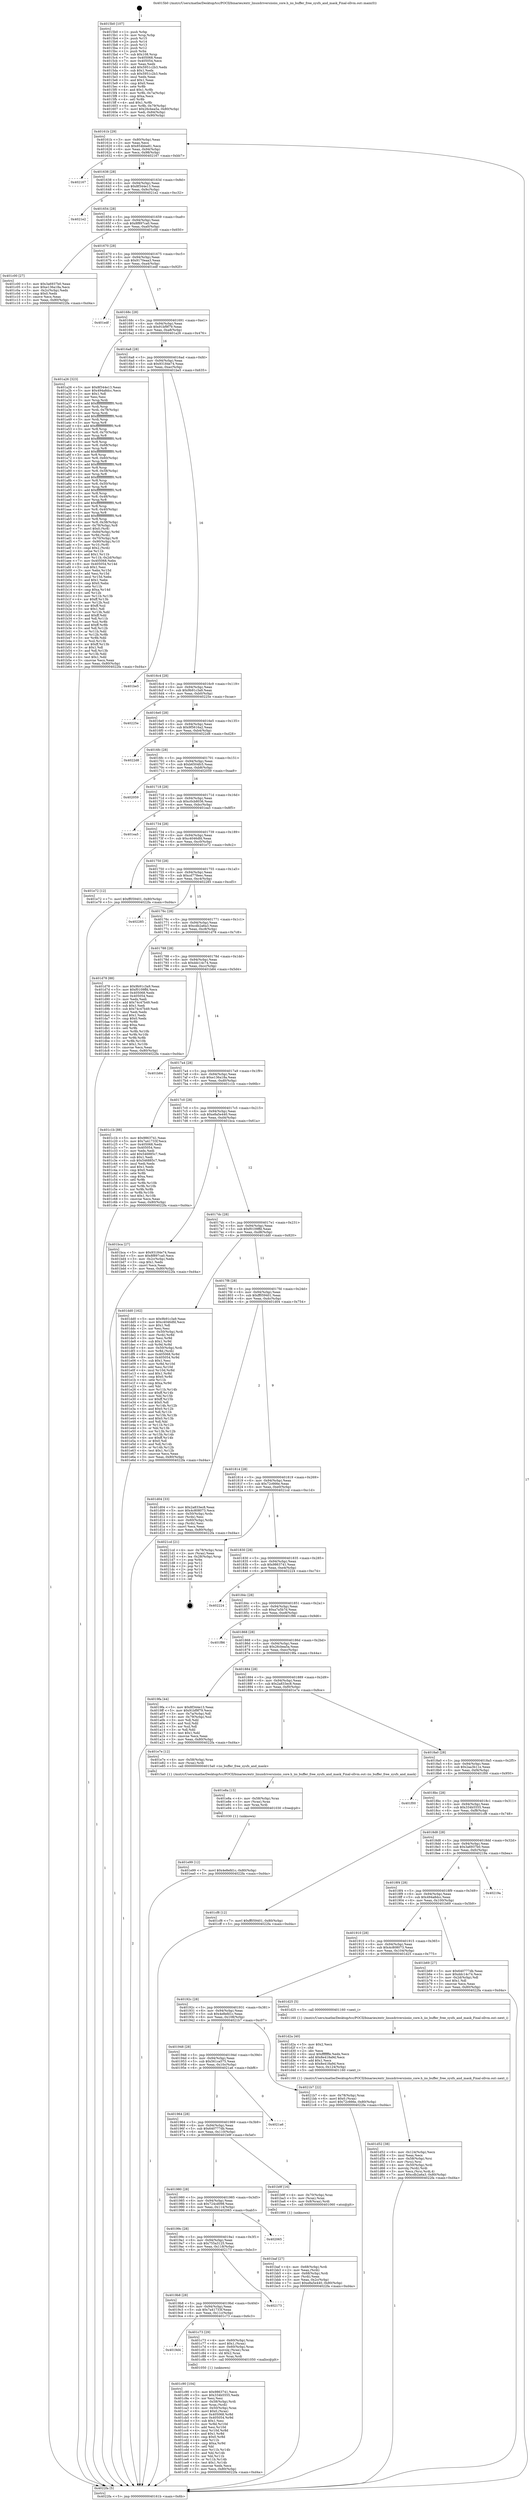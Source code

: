 digraph "0x4015b0" {
  label = "0x4015b0 (/mnt/c/Users/mathe/Desktop/tcc/POCII/binaries/extr_linuxdriversiioiio_core.h_iio_buffer_free_sysfs_and_mask_Final-ollvm.out::main(0))"
  labelloc = "t"
  node[shape=record]

  Entry [label="",width=0.3,height=0.3,shape=circle,fillcolor=black,style=filled]
  "0x40161b" [label="{
     0x40161b [29]\l
     | [instrs]\l
     &nbsp;&nbsp;0x40161b \<+3\>: mov -0x80(%rbp),%eax\l
     &nbsp;&nbsp;0x40161e \<+2\>: mov %eax,%ecx\l
     &nbsp;&nbsp;0x401620 \<+6\>: sub $0x854bbe81,%ecx\l
     &nbsp;&nbsp;0x401626 \<+6\>: mov %eax,-0x94(%rbp)\l
     &nbsp;&nbsp;0x40162c \<+6\>: mov %ecx,-0x98(%rbp)\l
     &nbsp;&nbsp;0x401632 \<+6\>: je 0000000000402167 \<main+0xbb7\>\l
  }"]
  "0x402167" [label="{
     0x402167\l
  }", style=dashed]
  "0x401638" [label="{
     0x401638 [28]\l
     | [instrs]\l
     &nbsp;&nbsp;0x401638 \<+5\>: jmp 000000000040163d \<main+0x8d\>\l
     &nbsp;&nbsp;0x40163d \<+6\>: mov -0x94(%rbp),%eax\l
     &nbsp;&nbsp;0x401643 \<+5\>: sub $0x8f344e13,%eax\l
     &nbsp;&nbsp;0x401648 \<+6\>: mov %eax,-0x9c(%rbp)\l
     &nbsp;&nbsp;0x40164e \<+6\>: je 00000000004021e2 \<main+0xc32\>\l
  }"]
  Exit [label="",width=0.3,height=0.3,shape=circle,fillcolor=black,style=filled,peripheries=2]
  "0x4021e2" [label="{
     0x4021e2\l
  }", style=dashed]
  "0x401654" [label="{
     0x401654 [28]\l
     | [instrs]\l
     &nbsp;&nbsp;0x401654 \<+5\>: jmp 0000000000401659 \<main+0xa9\>\l
     &nbsp;&nbsp;0x401659 \<+6\>: mov -0x94(%rbp),%eax\l
     &nbsp;&nbsp;0x40165f \<+5\>: sub $0x8f897ca0,%eax\l
     &nbsp;&nbsp;0x401664 \<+6\>: mov %eax,-0xa0(%rbp)\l
     &nbsp;&nbsp;0x40166a \<+6\>: je 0000000000401c00 \<main+0x650\>\l
  }"]
  "0x401e99" [label="{
     0x401e99 [12]\l
     | [instrs]\l
     &nbsp;&nbsp;0x401e99 \<+7\>: movl $0x4e8efd1c,-0x80(%rbp)\l
     &nbsp;&nbsp;0x401ea0 \<+5\>: jmp 00000000004022fa \<main+0xd4a\>\l
  }"]
  "0x401c00" [label="{
     0x401c00 [27]\l
     | [instrs]\l
     &nbsp;&nbsp;0x401c00 \<+5\>: mov $0x3a6937b0,%eax\l
     &nbsp;&nbsp;0x401c05 \<+5\>: mov $0xe136a18a,%ecx\l
     &nbsp;&nbsp;0x401c0a \<+3\>: mov -0x2c(%rbp),%edx\l
     &nbsp;&nbsp;0x401c0d \<+3\>: cmp $0x0,%edx\l
     &nbsp;&nbsp;0x401c10 \<+3\>: cmove %ecx,%eax\l
     &nbsp;&nbsp;0x401c13 \<+3\>: mov %eax,-0x80(%rbp)\l
     &nbsp;&nbsp;0x401c16 \<+5\>: jmp 00000000004022fa \<main+0xd4a\>\l
  }"]
  "0x401670" [label="{
     0x401670 [28]\l
     | [instrs]\l
     &nbsp;&nbsp;0x401670 \<+5\>: jmp 0000000000401675 \<main+0xc5\>\l
     &nbsp;&nbsp;0x401675 \<+6\>: mov -0x94(%rbp),%eax\l
     &nbsp;&nbsp;0x40167b \<+5\>: sub $0x9170eaa3,%eax\l
     &nbsp;&nbsp;0x401680 \<+6\>: mov %eax,-0xa4(%rbp)\l
     &nbsp;&nbsp;0x401686 \<+6\>: je 0000000000401edf \<main+0x92f\>\l
  }"]
  "0x401e8a" [label="{
     0x401e8a [15]\l
     | [instrs]\l
     &nbsp;&nbsp;0x401e8a \<+4\>: mov -0x58(%rbp),%rax\l
     &nbsp;&nbsp;0x401e8e \<+3\>: mov (%rax),%rax\l
     &nbsp;&nbsp;0x401e91 \<+3\>: mov %rax,%rdi\l
     &nbsp;&nbsp;0x401e94 \<+5\>: call 0000000000401030 \<free@plt\>\l
     | [calls]\l
     &nbsp;&nbsp;0x401030 \{1\} (unknown)\l
  }"]
  "0x401edf" [label="{
     0x401edf\l
  }", style=dashed]
  "0x40168c" [label="{
     0x40168c [28]\l
     | [instrs]\l
     &nbsp;&nbsp;0x40168c \<+5\>: jmp 0000000000401691 \<main+0xe1\>\l
     &nbsp;&nbsp;0x401691 \<+6\>: mov -0x94(%rbp),%eax\l
     &nbsp;&nbsp;0x401697 \<+5\>: sub $0x91bf9f79,%eax\l
     &nbsp;&nbsp;0x40169c \<+6\>: mov %eax,-0xa8(%rbp)\l
     &nbsp;&nbsp;0x4016a2 \<+6\>: je 0000000000401a26 \<main+0x476\>\l
  }"]
  "0x401d52" [label="{
     0x401d52 [38]\l
     | [instrs]\l
     &nbsp;&nbsp;0x401d52 \<+6\>: mov -0x124(%rbp),%ecx\l
     &nbsp;&nbsp;0x401d58 \<+3\>: imul %eax,%ecx\l
     &nbsp;&nbsp;0x401d5b \<+4\>: mov -0x58(%rbp),%rsi\l
     &nbsp;&nbsp;0x401d5f \<+3\>: mov (%rsi),%rsi\l
     &nbsp;&nbsp;0x401d62 \<+4\>: mov -0x50(%rbp),%rdi\l
     &nbsp;&nbsp;0x401d66 \<+3\>: movslq (%rdi),%rdi\l
     &nbsp;&nbsp;0x401d69 \<+3\>: mov %ecx,(%rsi,%rdi,4)\l
     &nbsp;&nbsp;0x401d6c \<+7\>: movl $0xcdb2a6a3,-0x80(%rbp)\l
     &nbsp;&nbsp;0x401d73 \<+5\>: jmp 00000000004022fa \<main+0xd4a\>\l
  }"]
  "0x401a26" [label="{
     0x401a26 [323]\l
     | [instrs]\l
     &nbsp;&nbsp;0x401a26 \<+5\>: mov $0x8f344e13,%eax\l
     &nbsp;&nbsp;0x401a2b \<+5\>: mov $0x494a8dcc,%ecx\l
     &nbsp;&nbsp;0x401a30 \<+2\>: mov $0x1,%dl\l
     &nbsp;&nbsp;0x401a32 \<+2\>: xor %esi,%esi\l
     &nbsp;&nbsp;0x401a34 \<+3\>: mov %rsp,%rdi\l
     &nbsp;&nbsp;0x401a37 \<+4\>: add $0xfffffffffffffff0,%rdi\l
     &nbsp;&nbsp;0x401a3b \<+3\>: mov %rdi,%rsp\l
     &nbsp;&nbsp;0x401a3e \<+4\>: mov %rdi,-0x78(%rbp)\l
     &nbsp;&nbsp;0x401a42 \<+3\>: mov %rsp,%rdi\l
     &nbsp;&nbsp;0x401a45 \<+4\>: add $0xfffffffffffffff0,%rdi\l
     &nbsp;&nbsp;0x401a49 \<+3\>: mov %rdi,%rsp\l
     &nbsp;&nbsp;0x401a4c \<+3\>: mov %rsp,%r8\l
     &nbsp;&nbsp;0x401a4f \<+4\>: add $0xfffffffffffffff0,%r8\l
     &nbsp;&nbsp;0x401a53 \<+3\>: mov %r8,%rsp\l
     &nbsp;&nbsp;0x401a56 \<+4\>: mov %r8,-0x70(%rbp)\l
     &nbsp;&nbsp;0x401a5a \<+3\>: mov %rsp,%r8\l
     &nbsp;&nbsp;0x401a5d \<+4\>: add $0xfffffffffffffff0,%r8\l
     &nbsp;&nbsp;0x401a61 \<+3\>: mov %r8,%rsp\l
     &nbsp;&nbsp;0x401a64 \<+4\>: mov %r8,-0x68(%rbp)\l
     &nbsp;&nbsp;0x401a68 \<+3\>: mov %rsp,%r8\l
     &nbsp;&nbsp;0x401a6b \<+4\>: add $0xfffffffffffffff0,%r8\l
     &nbsp;&nbsp;0x401a6f \<+3\>: mov %r8,%rsp\l
     &nbsp;&nbsp;0x401a72 \<+4\>: mov %r8,-0x60(%rbp)\l
     &nbsp;&nbsp;0x401a76 \<+3\>: mov %rsp,%r8\l
     &nbsp;&nbsp;0x401a79 \<+4\>: add $0xfffffffffffffff0,%r8\l
     &nbsp;&nbsp;0x401a7d \<+3\>: mov %r8,%rsp\l
     &nbsp;&nbsp;0x401a80 \<+4\>: mov %r8,-0x58(%rbp)\l
     &nbsp;&nbsp;0x401a84 \<+3\>: mov %rsp,%r8\l
     &nbsp;&nbsp;0x401a87 \<+4\>: add $0xfffffffffffffff0,%r8\l
     &nbsp;&nbsp;0x401a8b \<+3\>: mov %r8,%rsp\l
     &nbsp;&nbsp;0x401a8e \<+4\>: mov %r8,-0x50(%rbp)\l
     &nbsp;&nbsp;0x401a92 \<+3\>: mov %rsp,%r8\l
     &nbsp;&nbsp;0x401a95 \<+4\>: add $0xfffffffffffffff0,%r8\l
     &nbsp;&nbsp;0x401a99 \<+3\>: mov %r8,%rsp\l
     &nbsp;&nbsp;0x401a9c \<+4\>: mov %r8,-0x48(%rbp)\l
     &nbsp;&nbsp;0x401aa0 \<+3\>: mov %rsp,%r8\l
     &nbsp;&nbsp;0x401aa3 \<+4\>: add $0xfffffffffffffff0,%r8\l
     &nbsp;&nbsp;0x401aa7 \<+3\>: mov %r8,%rsp\l
     &nbsp;&nbsp;0x401aaa \<+4\>: mov %r8,-0x40(%rbp)\l
     &nbsp;&nbsp;0x401aae \<+3\>: mov %rsp,%r8\l
     &nbsp;&nbsp;0x401ab1 \<+4\>: add $0xfffffffffffffff0,%r8\l
     &nbsp;&nbsp;0x401ab5 \<+3\>: mov %r8,%rsp\l
     &nbsp;&nbsp;0x401ab8 \<+4\>: mov %r8,-0x38(%rbp)\l
     &nbsp;&nbsp;0x401abc \<+4\>: mov -0x78(%rbp),%r8\l
     &nbsp;&nbsp;0x401ac0 \<+7\>: movl $0x0,(%r8)\l
     &nbsp;&nbsp;0x401ac7 \<+7\>: mov -0x84(%rbp),%r9d\l
     &nbsp;&nbsp;0x401ace \<+3\>: mov %r9d,(%rdi)\l
     &nbsp;&nbsp;0x401ad1 \<+4\>: mov -0x70(%rbp),%r8\l
     &nbsp;&nbsp;0x401ad5 \<+7\>: mov -0x90(%rbp),%r10\l
     &nbsp;&nbsp;0x401adc \<+3\>: mov %r10,(%r8)\l
     &nbsp;&nbsp;0x401adf \<+3\>: cmpl $0x2,(%rdi)\l
     &nbsp;&nbsp;0x401ae2 \<+4\>: setne %r11b\l
     &nbsp;&nbsp;0x401ae6 \<+4\>: and $0x1,%r11b\l
     &nbsp;&nbsp;0x401aea \<+4\>: mov %r11b,-0x2d(%rbp)\l
     &nbsp;&nbsp;0x401aee \<+7\>: mov 0x405068,%ebx\l
     &nbsp;&nbsp;0x401af5 \<+8\>: mov 0x405054,%r14d\l
     &nbsp;&nbsp;0x401afd \<+3\>: sub $0x1,%esi\l
     &nbsp;&nbsp;0x401b00 \<+3\>: mov %ebx,%r15d\l
     &nbsp;&nbsp;0x401b03 \<+3\>: add %esi,%r15d\l
     &nbsp;&nbsp;0x401b06 \<+4\>: imul %r15d,%ebx\l
     &nbsp;&nbsp;0x401b0a \<+3\>: and $0x1,%ebx\l
     &nbsp;&nbsp;0x401b0d \<+3\>: cmp $0x0,%ebx\l
     &nbsp;&nbsp;0x401b10 \<+4\>: sete %r11b\l
     &nbsp;&nbsp;0x401b14 \<+4\>: cmp $0xa,%r14d\l
     &nbsp;&nbsp;0x401b18 \<+4\>: setl %r12b\l
     &nbsp;&nbsp;0x401b1c \<+3\>: mov %r11b,%r13b\l
     &nbsp;&nbsp;0x401b1f \<+4\>: xor $0xff,%r13b\l
     &nbsp;&nbsp;0x401b23 \<+3\>: mov %r12b,%sil\l
     &nbsp;&nbsp;0x401b26 \<+4\>: xor $0xff,%sil\l
     &nbsp;&nbsp;0x401b2a \<+3\>: xor $0x1,%dl\l
     &nbsp;&nbsp;0x401b2d \<+3\>: mov %r13b,%dil\l
     &nbsp;&nbsp;0x401b30 \<+4\>: and $0xff,%dil\l
     &nbsp;&nbsp;0x401b34 \<+3\>: and %dl,%r11b\l
     &nbsp;&nbsp;0x401b37 \<+3\>: mov %sil,%r8b\l
     &nbsp;&nbsp;0x401b3a \<+4\>: and $0xff,%r8b\l
     &nbsp;&nbsp;0x401b3e \<+3\>: and %dl,%r12b\l
     &nbsp;&nbsp;0x401b41 \<+3\>: or %r11b,%dil\l
     &nbsp;&nbsp;0x401b44 \<+3\>: or %r12b,%r8b\l
     &nbsp;&nbsp;0x401b47 \<+3\>: xor %r8b,%dil\l
     &nbsp;&nbsp;0x401b4a \<+3\>: or %sil,%r13b\l
     &nbsp;&nbsp;0x401b4d \<+4\>: xor $0xff,%r13b\l
     &nbsp;&nbsp;0x401b51 \<+3\>: or $0x1,%dl\l
     &nbsp;&nbsp;0x401b54 \<+3\>: and %dl,%r13b\l
     &nbsp;&nbsp;0x401b57 \<+3\>: or %r13b,%dil\l
     &nbsp;&nbsp;0x401b5a \<+4\>: test $0x1,%dil\l
     &nbsp;&nbsp;0x401b5e \<+3\>: cmovne %ecx,%eax\l
     &nbsp;&nbsp;0x401b61 \<+3\>: mov %eax,-0x80(%rbp)\l
     &nbsp;&nbsp;0x401b64 \<+5\>: jmp 00000000004022fa \<main+0xd4a\>\l
  }"]
  "0x4016a8" [label="{
     0x4016a8 [28]\l
     | [instrs]\l
     &nbsp;&nbsp;0x4016a8 \<+5\>: jmp 00000000004016ad \<main+0xfd\>\l
     &nbsp;&nbsp;0x4016ad \<+6\>: mov -0x94(%rbp),%eax\l
     &nbsp;&nbsp;0x4016b3 \<+5\>: sub $0x93184e74,%eax\l
     &nbsp;&nbsp;0x4016b8 \<+6\>: mov %eax,-0xac(%rbp)\l
     &nbsp;&nbsp;0x4016be \<+6\>: je 0000000000401be5 \<main+0x635\>\l
  }"]
  "0x401d2a" [label="{
     0x401d2a [40]\l
     | [instrs]\l
     &nbsp;&nbsp;0x401d2a \<+5\>: mov $0x2,%ecx\l
     &nbsp;&nbsp;0x401d2f \<+1\>: cltd\l
     &nbsp;&nbsp;0x401d30 \<+2\>: idiv %ecx\l
     &nbsp;&nbsp;0x401d32 \<+6\>: imul $0xfffffffe,%edx,%ecx\l
     &nbsp;&nbsp;0x401d38 \<+6\>: add $0x8e418a9d,%ecx\l
     &nbsp;&nbsp;0x401d3e \<+3\>: add $0x1,%ecx\l
     &nbsp;&nbsp;0x401d41 \<+6\>: sub $0x8e418a9d,%ecx\l
     &nbsp;&nbsp;0x401d47 \<+6\>: mov %ecx,-0x124(%rbp)\l
     &nbsp;&nbsp;0x401d4d \<+5\>: call 0000000000401160 \<next_i\>\l
     | [calls]\l
     &nbsp;&nbsp;0x401160 \{1\} (/mnt/c/Users/mathe/Desktop/tcc/POCII/binaries/extr_linuxdriversiioiio_core.h_iio_buffer_free_sysfs_and_mask_Final-ollvm.out::next_i)\l
  }"]
  "0x401be5" [label="{
     0x401be5\l
  }", style=dashed]
  "0x4016c4" [label="{
     0x4016c4 [28]\l
     | [instrs]\l
     &nbsp;&nbsp;0x4016c4 \<+5\>: jmp 00000000004016c9 \<main+0x119\>\l
     &nbsp;&nbsp;0x4016c9 \<+6\>: mov -0x94(%rbp),%eax\l
     &nbsp;&nbsp;0x4016cf \<+5\>: sub $0x9b91c3a9,%eax\l
     &nbsp;&nbsp;0x4016d4 \<+6\>: mov %eax,-0xb0(%rbp)\l
     &nbsp;&nbsp;0x4016da \<+6\>: je 000000000040225e \<main+0xcae\>\l
  }"]
  "0x401c90" [label="{
     0x401c90 [104]\l
     | [instrs]\l
     &nbsp;&nbsp;0x401c90 \<+5\>: mov $0x9863741,%ecx\l
     &nbsp;&nbsp;0x401c95 \<+5\>: mov $0x334b5555,%edx\l
     &nbsp;&nbsp;0x401c9a \<+2\>: xor %esi,%esi\l
     &nbsp;&nbsp;0x401c9c \<+4\>: mov -0x58(%rbp),%rdi\l
     &nbsp;&nbsp;0x401ca0 \<+3\>: mov %rax,(%rdi)\l
     &nbsp;&nbsp;0x401ca3 \<+4\>: mov -0x50(%rbp),%rax\l
     &nbsp;&nbsp;0x401ca7 \<+6\>: movl $0x0,(%rax)\l
     &nbsp;&nbsp;0x401cad \<+8\>: mov 0x405068,%r8d\l
     &nbsp;&nbsp;0x401cb5 \<+8\>: mov 0x405054,%r9d\l
     &nbsp;&nbsp;0x401cbd \<+3\>: sub $0x1,%esi\l
     &nbsp;&nbsp;0x401cc0 \<+3\>: mov %r8d,%r10d\l
     &nbsp;&nbsp;0x401cc3 \<+3\>: add %esi,%r10d\l
     &nbsp;&nbsp;0x401cc6 \<+4\>: imul %r10d,%r8d\l
     &nbsp;&nbsp;0x401cca \<+4\>: and $0x1,%r8d\l
     &nbsp;&nbsp;0x401cce \<+4\>: cmp $0x0,%r8d\l
     &nbsp;&nbsp;0x401cd2 \<+4\>: sete %r11b\l
     &nbsp;&nbsp;0x401cd6 \<+4\>: cmp $0xa,%r9d\l
     &nbsp;&nbsp;0x401cda \<+3\>: setl %bl\l
     &nbsp;&nbsp;0x401cdd \<+3\>: mov %r11b,%r14b\l
     &nbsp;&nbsp;0x401ce0 \<+3\>: and %bl,%r14b\l
     &nbsp;&nbsp;0x401ce3 \<+3\>: xor %bl,%r11b\l
     &nbsp;&nbsp;0x401ce6 \<+3\>: or %r11b,%r14b\l
     &nbsp;&nbsp;0x401ce9 \<+4\>: test $0x1,%r14b\l
     &nbsp;&nbsp;0x401ced \<+3\>: cmovne %edx,%ecx\l
     &nbsp;&nbsp;0x401cf0 \<+3\>: mov %ecx,-0x80(%rbp)\l
     &nbsp;&nbsp;0x401cf3 \<+5\>: jmp 00000000004022fa \<main+0xd4a\>\l
  }"]
  "0x40225e" [label="{
     0x40225e\l
  }", style=dashed]
  "0x4016e0" [label="{
     0x4016e0 [28]\l
     | [instrs]\l
     &nbsp;&nbsp;0x4016e0 \<+5\>: jmp 00000000004016e5 \<main+0x135\>\l
     &nbsp;&nbsp;0x4016e5 \<+6\>: mov -0x94(%rbp),%eax\l
     &nbsp;&nbsp;0x4016eb \<+5\>: sub $0x9f5616a2,%eax\l
     &nbsp;&nbsp;0x4016f0 \<+6\>: mov %eax,-0xb4(%rbp)\l
     &nbsp;&nbsp;0x4016f6 \<+6\>: je 00000000004022d8 \<main+0xd28\>\l
  }"]
  "0x4019d4" [label="{
     0x4019d4\l
  }", style=dashed]
  "0x4022d8" [label="{
     0x4022d8\l
  }", style=dashed]
  "0x4016fc" [label="{
     0x4016fc [28]\l
     | [instrs]\l
     &nbsp;&nbsp;0x4016fc \<+5\>: jmp 0000000000401701 \<main+0x151\>\l
     &nbsp;&nbsp;0x401701 \<+6\>: mov -0x94(%rbp),%eax\l
     &nbsp;&nbsp;0x401707 \<+5\>: sub $0xb6504fc5,%eax\l
     &nbsp;&nbsp;0x40170c \<+6\>: mov %eax,-0xb8(%rbp)\l
     &nbsp;&nbsp;0x401712 \<+6\>: je 0000000000402059 \<main+0xaa9\>\l
  }"]
  "0x401c73" [label="{
     0x401c73 [29]\l
     | [instrs]\l
     &nbsp;&nbsp;0x401c73 \<+4\>: mov -0x60(%rbp),%rax\l
     &nbsp;&nbsp;0x401c77 \<+6\>: movl $0x1,(%rax)\l
     &nbsp;&nbsp;0x401c7d \<+4\>: mov -0x60(%rbp),%rax\l
     &nbsp;&nbsp;0x401c81 \<+3\>: movslq (%rax),%rax\l
     &nbsp;&nbsp;0x401c84 \<+4\>: shl $0x2,%rax\l
     &nbsp;&nbsp;0x401c88 \<+3\>: mov %rax,%rdi\l
     &nbsp;&nbsp;0x401c8b \<+5\>: call 0000000000401050 \<malloc@plt\>\l
     | [calls]\l
     &nbsp;&nbsp;0x401050 \{1\} (unknown)\l
  }"]
  "0x402059" [label="{
     0x402059\l
  }", style=dashed]
  "0x401718" [label="{
     0x401718 [28]\l
     | [instrs]\l
     &nbsp;&nbsp;0x401718 \<+5\>: jmp 000000000040171d \<main+0x16d\>\l
     &nbsp;&nbsp;0x40171d \<+6\>: mov -0x94(%rbp),%eax\l
     &nbsp;&nbsp;0x401723 \<+5\>: sub $0xc0cb8036,%eax\l
     &nbsp;&nbsp;0x401728 \<+6\>: mov %eax,-0xbc(%rbp)\l
     &nbsp;&nbsp;0x40172e \<+6\>: je 0000000000401ea5 \<main+0x8f5\>\l
  }"]
  "0x4019b8" [label="{
     0x4019b8 [28]\l
     | [instrs]\l
     &nbsp;&nbsp;0x4019b8 \<+5\>: jmp 00000000004019bd \<main+0x40d\>\l
     &nbsp;&nbsp;0x4019bd \<+6\>: mov -0x94(%rbp),%eax\l
     &nbsp;&nbsp;0x4019c3 \<+5\>: sub $0x7a41733f,%eax\l
     &nbsp;&nbsp;0x4019c8 \<+6\>: mov %eax,-0x11c(%rbp)\l
     &nbsp;&nbsp;0x4019ce \<+6\>: je 0000000000401c73 \<main+0x6c3\>\l
  }"]
  "0x401ea5" [label="{
     0x401ea5\l
  }", style=dashed]
  "0x401734" [label="{
     0x401734 [28]\l
     | [instrs]\l
     &nbsp;&nbsp;0x401734 \<+5\>: jmp 0000000000401739 \<main+0x189\>\l
     &nbsp;&nbsp;0x401739 \<+6\>: mov -0x94(%rbp),%eax\l
     &nbsp;&nbsp;0x40173f \<+5\>: sub $0xc4046dfd,%eax\l
     &nbsp;&nbsp;0x401744 \<+6\>: mov %eax,-0xc0(%rbp)\l
     &nbsp;&nbsp;0x40174a \<+6\>: je 0000000000401e72 \<main+0x8c2\>\l
  }"]
  "0x402173" [label="{
     0x402173\l
  }", style=dashed]
  "0x401e72" [label="{
     0x401e72 [12]\l
     | [instrs]\l
     &nbsp;&nbsp;0x401e72 \<+7\>: movl $0xff059401,-0x80(%rbp)\l
     &nbsp;&nbsp;0x401e79 \<+5\>: jmp 00000000004022fa \<main+0xd4a\>\l
  }"]
  "0x401750" [label="{
     0x401750 [28]\l
     | [instrs]\l
     &nbsp;&nbsp;0x401750 \<+5\>: jmp 0000000000401755 \<main+0x1a5\>\l
     &nbsp;&nbsp;0x401755 \<+6\>: mov -0x94(%rbp),%eax\l
     &nbsp;&nbsp;0x40175b \<+5\>: sub $0xcd778eec,%eax\l
     &nbsp;&nbsp;0x401760 \<+6\>: mov %eax,-0xc4(%rbp)\l
     &nbsp;&nbsp;0x401766 \<+6\>: je 0000000000402285 \<main+0xcd5\>\l
  }"]
  "0x40199c" [label="{
     0x40199c [28]\l
     | [instrs]\l
     &nbsp;&nbsp;0x40199c \<+5\>: jmp 00000000004019a1 \<main+0x3f1\>\l
     &nbsp;&nbsp;0x4019a1 \<+6\>: mov -0x94(%rbp),%eax\l
     &nbsp;&nbsp;0x4019a7 \<+5\>: sub $0x755a3125,%eax\l
     &nbsp;&nbsp;0x4019ac \<+6\>: mov %eax,-0x118(%rbp)\l
     &nbsp;&nbsp;0x4019b2 \<+6\>: je 0000000000402173 \<main+0xbc3\>\l
  }"]
  "0x402285" [label="{
     0x402285\l
  }", style=dashed]
  "0x40176c" [label="{
     0x40176c [28]\l
     | [instrs]\l
     &nbsp;&nbsp;0x40176c \<+5\>: jmp 0000000000401771 \<main+0x1c1\>\l
     &nbsp;&nbsp;0x401771 \<+6\>: mov -0x94(%rbp),%eax\l
     &nbsp;&nbsp;0x401777 \<+5\>: sub $0xcdb2a6a3,%eax\l
     &nbsp;&nbsp;0x40177c \<+6\>: mov %eax,-0xc8(%rbp)\l
     &nbsp;&nbsp;0x401782 \<+6\>: je 0000000000401d78 \<main+0x7c8\>\l
  }"]
  "0x402065" [label="{
     0x402065\l
  }", style=dashed]
  "0x401d78" [label="{
     0x401d78 [88]\l
     | [instrs]\l
     &nbsp;&nbsp;0x401d78 \<+5\>: mov $0x9b91c3a9,%eax\l
     &nbsp;&nbsp;0x401d7d \<+5\>: mov $0xf0109ffd,%ecx\l
     &nbsp;&nbsp;0x401d82 \<+7\>: mov 0x405068,%edx\l
     &nbsp;&nbsp;0x401d89 \<+7\>: mov 0x405054,%esi\l
     &nbsp;&nbsp;0x401d90 \<+2\>: mov %edx,%edi\l
     &nbsp;&nbsp;0x401d92 \<+6\>: add $0x74c47b49,%edi\l
     &nbsp;&nbsp;0x401d98 \<+3\>: sub $0x1,%edi\l
     &nbsp;&nbsp;0x401d9b \<+6\>: sub $0x74c47b49,%edi\l
     &nbsp;&nbsp;0x401da1 \<+3\>: imul %edi,%edx\l
     &nbsp;&nbsp;0x401da4 \<+3\>: and $0x1,%edx\l
     &nbsp;&nbsp;0x401da7 \<+3\>: cmp $0x0,%edx\l
     &nbsp;&nbsp;0x401daa \<+4\>: sete %r8b\l
     &nbsp;&nbsp;0x401dae \<+3\>: cmp $0xa,%esi\l
     &nbsp;&nbsp;0x401db1 \<+4\>: setl %r9b\l
     &nbsp;&nbsp;0x401db5 \<+3\>: mov %r8b,%r10b\l
     &nbsp;&nbsp;0x401db8 \<+3\>: and %r9b,%r10b\l
     &nbsp;&nbsp;0x401dbb \<+3\>: xor %r9b,%r8b\l
     &nbsp;&nbsp;0x401dbe \<+3\>: or %r8b,%r10b\l
     &nbsp;&nbsp;0x401dc1 \<+4\>: test $0x1,%r10b\l
     &nbsp;&nbsp;0x401dc5 \<+3\>: cmovne %ecx,%eax\l
     &nbsp;&nbsp;0x401dc8 \<+3\>: mov %eax,-0x80(%rbp)\l
     &nbsp;&nbsp;0x401dcb \<+5\>: jmp 00000000004022fa \<main+0xd4a\>\l
  }"]
  "0x401788" [label="{
     0x401788 [28]\l
     | [instrs]\l
     &nbsp;&nbsp;0x401788 \<+5\>: jmp 000000000040178d \<main+0x1dd\>\l
     &nbsp;&nbsp;0x40178d \<+6\>: mov -0x94(%rbp),%eax\l
     &nbsp;&nbsp;0x401793 \<+5\>: sub $0xddc14c74,%eax\l
     &nbsp;&nbsp;0x401798 \<+6\>: mov %eax,-0xcc(%rbp)\l
     &nbsp;&nbsp;0x40179e \<+6\>: je 0000000000401b84 \<main+0x5d4\>\l
  }"]
  "0x401baf" [label="{
     0x401baf [27]\l
     | [instrs]\l
     &nbsp;&nbsp;0x401baf \<+4\>: mov -0x68(%rbp),%rdi\l
     &nbsp;&nbsp;0x401bb3 \<+2\>: mov %eax,(%rdi)\l
     &nbsp;&nbsp;0x401bb5 \<+4\>: mov -0x68(%rbp),%rdi\l
     &nbsp;&nbsp;0x401bb9 \<+2\>: mov (%rdi),%eax\l
     &nbsp;&nbsp;0x401bbb \<+3\>: mov %eax,-0x2c(%rbp)\l
     &nbsp;&nbsp;0x401bbe \<+7\>: movl $0xe8a5e440,-0x80(%rbp)\l
     &nbsp;&nbsp;0x401bc5 \<+5\>: jmp 00000000004022fa \<main+0xd4a\>\l
  }"]
  "0x401b84" [label="{
     0x401b84\l
  }", style=dashed]
  "0x4017a4" [label="{
     0x4017a4 [28]\l
     | [instrs]\l
     &nbsp;&nbsp;0x4017a4 \<+5\>: jmp 00000000004017a9 \<main+0x1f9\>\l
     &nbsp;&nbsp;0x4017a9 \<+6\>: mov -0x94(%rbp),%eax\l
     &nbsp;&nbsp;0x4017af \<+5\>: sub $0xe136a18a,%eax\l
     &nbsp;&nbsp;0x4017b4 \<+6\>: mov %eax,-0xd0(%rbp)\l
     &nbsp;&nbsp;0x4017ba \<+6\>: je 0000000000401c1b \<main+0x66b\>\l
  }"]
  "0x401980" [label="{
     0x401980 [28]\l
     | [instrs]\l
     &nbsp;&nbsp;0x401980 \<+5\>: jmp 0000000000401985 \<main+0x3d5\>\l
     &nbsp;&nbsp;0x401985 \<+6\>: mov -0x94(%rbp),%eax\l
     &nbsp;&nbsp;0x40198b \<+5\>: sub $0x724cd098,%eax\l
     &nbsp;&nbsp;0x401990 \<+6\>: mov %eax,-0x114(%rbp)\l
     &nbsp;&nbsp;0x401996 \<+6\>: je 0000000000402065 \<main+0xab5\>\l
  }"]
  "0x401c1b" [label="{
     0x401c1b [88]\l
     | [instrs]\l
     &nbsp;&nbsp;0x401c1b \<+5\>: mov $0x9863741,%eax\l
     &nbsp;&nbsp;0x401c20 \<+5\>: mov $0x7a41733f,%ecx\l
     &nbsp;&nbsp;0x401c25 \<+7\>: mov 0x405068,%edx\l
     &nbsp;&nbsp;0x401c2c \<+7\>: mov 0x405054,%esi\l
     &nbsp;&nbsp;0x401c33 \<+2\>: mov %edx,%edi\l
     &nbsp;&nbsp;0x401c35 \<+6\>: add $0x546885c7,%edi\l
     &nbsp;&nbsp;0x401c3b \<+3\>: sub $0x1,%edi\l
     &nbsp;&nbsp;0x401c3e \<+6\>: sub $0x546885c7,%edi\l
     &nbsp;&nbsp;0x401c44 \<+3\>: imul %edi,%edx\l
     &nbsp;&nbsp;0x401c47 \<+3\>: and $0x1,%edx\l
     &nbsp;&nbsp;0x401c4a \<+3\>: cmp $0x0,%edx\l
     &nbsp;&nbsp;0x401c4d \<+4\>: sete %r8b\l
     &nbsp;&nbsp;0x401c51 \<+3\>: cmp $0xa,%esi\l
     &nbsp;&nbsp;0x401c54 \<+4\>: setl %r9b\l
     &nbsp;&nbsp;0x401c58 \<+3\>: mov %r8b,%r10b\l
     &nbsp;&nbsp;0x401c5b \<+3\>: and %r9b,%r10b\l
     &nbsp;&nbsp;0x401c5e \<+3\>: xor %r9b,%r8b\l
     &nbsp;&nbsp;0x401c61 \<+3\>: or %r8b,%r10b\l
     &nbsp;&nbsp;0x401c64 \<+4\>: test $0x1,%r10b\l
     &nbsp;&nbsp;0x401c68 \<+3\>: cmovne %ecx,%eax\l
     &nbsp;&nbsp;0x401c6b \<+3\>: mov %eax,-0x80(%rbp)\l
     &nbsp;&nbsp;0x401c6e \<+5\>: jmp 00000000004022fa \<main+0xd4a\>\l
  }"]
  "0x4017c0" [label="{
     0x4017c0 [28]\l
     | [instrs]\l
     &nbsp;&nbsp;0x4017c0 \<+5\>: jmp 00000000004017c5 \<main+0x215\>\l
     &nbsp;&nbsp;0x4017c5 \<+6\>: mov -0x94(%rbp),%eax\l
     &nbsp;&nbsp;0x4017cb \<+5\>: sub $0xe8a5e440,%eax\l
     &nbsp;&nbsp;0x4017d0 \<+6\>: mov %eax,-0xd4(%rbp)\l
     &nbsp;&nbsp;0x4017d6 \<+6\>: je 0000000000401bca \<main+0x61a\>\l
  }"]
  "0x401b9f" [label="{
     0x401b9f [16]\l
     | [instrs]\l
     &nbsp;&nbsp;0x401b9f \<+4\>: mov -0x70(%rbp),%rax\l
     &nbsp;&nbsp;0x401ba3 \<+3\>: mov (%rax),%rax\l
     &nbsp;&nbsp;0x401ba6 \<+4\>: mov 0x8(%rax),%rdi\l
     &nbsp;&nbsp;0x401baa \<+5\>: call 0000000000401060 \<atoi@plt\>\l
     | [calls]\l
     &nbsp;&nbsp;0x401060 \{1\} (unknown)\l
  }"]
  "0x401bca" [label="{
     0x401bca [27]\l
     | [instrs]\l
     &nbsp;&nbsp;0x401bca \<+5\>: mov $0x93184e74,%eax\l
     &nbsp;&nbsp;0x401bcf \<+5\>: mov $0x8f897ca0,%ecx\l
     &nbsp;&nbsp;0x401bd4 \<+3\>: mov -0x2c(%rbp),%edx\l
     &nbsp;&nbsp;0x401bd7 \<+3\>: cmp $0x1,%edx\l
     &nbsp;&nbsp;0x401bda \<+3\>: cmovl %ecx,%eax\l
     &nbsp;&nbsp;0x401bdd \<+3\>: mov %eax,-0x80(%rbp)\l
     &nbsp;&nbsp;0x401be0 \<+5\>: jmp 00000000004022fa \<main+0xd4a\>\l
  }"]
  "0x4017dc" [label="{
     0x4017dc [28]\l
     | [instrs]\l
     &nbsp;&nbsp;0x4017dc \<+5\>: jmp 00000000004017e1 \<main+0x231\>\l
     &nbsp;&nbsp;0x4017e1 \<+6\>: mov -0x94(%rbp),%eax\l
     &nbsp;&nbsp;0x4017e7 \<+5\>: sub $0xf0109ffd,%eax\l
     &nbsp;&nbsp;0x4017ec \<+6\>: mov %eax,-0xd8(%rbp)\l
     &nbsp;&nbsp;0x4017f2 \<+6\>: je 0000000000401dd0 \<main+0x820\>\l
  }"]
  "0x401964" [label="{
     0x401964 [28]\l
     | [instrs]\l
     &nbsp;&nbsp;0x401964 \<+5\>: jmp 0000000000401969 \<main+0x3b9\>\l
     &nbsp;&nbsp;0x401969 \<+6\>: mov -0x94(%rbp),%eax\l
     &nbsp;&nbsp;0x40196f \<+5\>: sub $0x640777db,%eax\l
     &nbsp;&nbsp;0x401974 \<+6\>: mov %eax,-0x110(%rbp)\l
     &nbsp;&nbsp;0x40197a \<+6\>: je 0000000000401b9f \<main+0x5ef\>\l
  }"]
  "0x401dd0" [label="{
     0x401dd0 [162]\l
     | [instrs]\l
     &nbsp;&nbsp;0x401dd0 \<+5\>: mov $0x9b91c3a9,%eax\l
     &nbsp;&nbsp;0x401dd5 \<+5\>: mov $0xc4046dfd,%ecx\l
     &nbsp;&nbsp;0x401dda \<+2\>: mov $0x1,%dl\l
     &nbsp;&nbsp;0x401ddc \<+2\>: xor %esi,%esi\l
     &nbsp;&nbsp;0x401dde \<+4\>: mov -0x50(%rbp),%rdi\l
     &nbsp;&nbsp;0x401de2 \<+3\>: mov (%rdi),%r8d\l
     &nbsp;&nbsp;0x401de5 \<+3\>: mov %esi,%r9d\l
     &nbsp;&nbsp;0x401de8 \<+4\>: sub $0x1,%r9d\l
     &nbsp;&nbsp;0x401dec \<+3\>: sub %r9d,%r8d\l
     &nbsp;&nbsp;0x401def \<+4\>: mov -0x50(%rbp),%rdi\l
     &nbsp;&nbsp;0x401df3 \<+3\>: mov %r8d,(%rdi)\l
     &nbsp;&nbsp;0x401df6 \<+8\>: mov 0x405068,%r8d\l
     &nbsp;&nbsp;0x401dfe \<+8\>: mov 0x405054,%r9d\l
     &nbsp;&nbsp;0x401e06 \<+3\>: sub $0x1,%esi\l
     &nbsp;&nbsp;0x401e09 \<+3\>: mov %r8d,%r10d\l
     &nbsp;&nbsp;0x401e0c \<+3\>: add %esi,%r10d\l
     &nbsp;&nbsp;0x401e0f \<+4\>: imul %r10d,%r8d\l
     &nbsp;&nbsp;0x401e13 \<+4\>: and $0x1,%r8d\l
     &nbsp;&nbsp;0x401e17 \<+4\>: cmp $0x0,%r8d\l
     &nbsp;&nbsp;0x401e1b \<+4\>: sete %r11b\l
     &nbsp;&nbsp;0x401e1f \<+4\>: cmp $0xa,%r9d\l
     &nbsp;&nbsp;0x401e23 \<+3\>: setl %bl\l
     &nbsp;&nbsp;0x401e26 \<+3\>: mov %r11b,%r14b\l
     &nbsp;&nbsp;0x401e29 \<+4\>: xor $0xff,%r14b\l
     &nbsp;&nbsp;0x401e2d \<+3\>: mov %bl,%r15b\l
     &nbsp;&nbsp;0x401e30 \<+4\>: xor $0xff,%r15b\l
     &nbsp;&nbsp;0x401e34 \<+3\>: xor $0x0,%dl\l
     &nbsp;&nbsp;0x401e37 \<+3\>: mov %r14b,%r12b\l
     &nbsp;&nbsp;0x401e3a \<+4\>: and $0x0,%r12b\l
     &nbsp;&nbsp;0x401e3e \<+3\>: and %dl,%r11b\l
     &nbsp;&nbsp;0x401e41 \<+3\>: mov %r15b,%r13b\l
     &nbsp;&nbsp;0x401e44 \<+4\>: and $0x0,%r13b\l
     &nbsp;&nbsp;0x401e48 \<+2\>: and %dl,%bl\l
     &nbsp;&nbsp;0x401e4a \<+3\>: or %r11b,%r12b\l
     &nbsp;&nbsp;0x401e4d \<+3\>: or %bl,%r13b\l
     &nbsp;&nbsp;0x401e50 \<+3\>: xor %r13b,%r12b\l
     &nbsp;&nbsp;0x401e53 \<+3\>: or %r15b,%r14b\l
     &nbsp;&nbsp;0x401e56 \<+4\>: xor $0xff,%r14b\l
     &nbsp;&nbsp;0x401e5a \<+3\>: or $0x0,%dl\l
     &nbsp;&nbsp;0x401e5d \<+3\>: and %dl,%r14b\l
     &nbsp;&nbsp;0x401e60 \<+3\>: or %r14b,%r12b\l
     &nbsp;&nbsp;0x401e63 \<+4\>: test $0x1,%r12b\l
     &nbsp;&nbsp;0x401e67 \<+3\>: cmovne %ecx,%eax\l
     &nbsp;&nbsp;0x401e6a \<+3\>: mov %eax,-0x80(%rbp)\l
     &nbsp;&nbsp;0x401e6d \<+5\>: jmp 00000000004022fa \<main+0xd4a\>\l
  }"]
  "0x4017f8" [label="{
     0x4017f8 [28]\l
     | [instrs]\l
     &nbsp;&nbsp;0x4017f8 \<+5\>: jmp 00000000004017fd \<main+0x24d\>\l
     &nbsp;&nbsp;0x4017fd \<+6\>: mov -0x94(%rbp),%eax\l
     &nbsp;&nbsp;0x401803 \<+5\>: sub $0xff059401,%eax\l
     &nbsp;&nbsp;0x401808 \<+6\>: mov %eax,-0xdc(%rbp)\l
     &nbsp;&nbsp;0x40180e \<+6\>: je 0000000000401d04 \<main+0x754\>\l
  }"]
  "0x4021a6" [label="{
     0x4021a6\l
  }", style=dashed]
  "0x401d04" [label="{
     0x401d04 [33]\l
     | [instrs]\l
     &nbsp;&nbsp;0x401d04 \<+5\>: mov $0x2a833ec8,%eax\l
     &nbsp;&nbsp;0x401d09 \<+5\>: mov $0x4c808073,%ecx\l
     &nbsp;&nbsp;0x401d0e \<+4\>: mov -0x50(%rbp),%rdx\l
     &nbsp;&nbsp;0x401d12 \<+2\>: mov (%rdx),%esi\l
     &nbsp;&nbsp;0x401d14 \<+4\>: mov -0x60(%rbp),%rdx\l
     &nbsp;&nbsp;0x401d18 \<+2\>: cmp (%rdx),%esi\l
     &nbsp;&nbsp;0x401d1a \<+3\>: cmovl %ecx,%eax\l
     &nbsp;&nbsp;0x401d1d \<+3\>: mov %eax,-0x80(%rbp)\l
     &nbsp;&nbsp;0x401d20 \<+5\>: jmp 00000000004022fa \<main+0xd4a\>\l
  }"]
  "0x401814" [label="{
     0x401814 [28]\l
     | [instrs]\l
     &nbsp;&nbsp;0x401814 \<+5\>: jmp 0000000000401819 \<main+0x269\>\l
     &nbsp;&nbsp;0x401819 \<+6\>: mov -0x94(%rbp),%eax\l
     &nbsp;&nbsp;0x40181f \<+5\>: sub $0x72c666e,%eax\l
     &nbsp;&nbsp;0x401824 \<+6\>: mov %eax,-0xe0(%rbp)\l
     &nbsp;&nbsp;0x40182a \<+6\>: je 00000000004021cd \<main+0xc1d\>\l
  }"]
  "0x401948" [label="{
     0x401948 [28]\l
     | [instrs]\l
     &nbsp;&nbsp;0x401948 \<+5\>: jmp 000000000040194d \<main+0x39d\>\l
     &nbsp;&nbsp;0x40194d \<+6\>: mov -0x94(%rbp),%eax\l
     &nbsp;&nbsp;0x401953 \<+5\>: sub $0x561ca575,%eax\l
     &nbsp;&nbsp;0x401958 \<+6\>: mov %eax,-0x10c(%rbp)\l
     &nbsp;&nbsp;0x40195e \<+6\>: je 00000000004021a6 \<main+0xbf6\>\l
  }"]
  "0x4021cd" [label="{
     0x4021cd [21]\l
     | [instrs]\l
     &nbsp;&nbsp;0x4021cd \<+4\>: mov -0x78(%rbp),%rax\l
     &nbsp;&nbsp;0x4021d1 \<+2\>: mov (%rax),%eax\l
     &nbsp;&nbsp;0x4021d3 \<+4\>: lea -0x28(%rbp),%rsp\l
     &nbsp;&nbsp;0x4021d7 \<+1\>: pop %rbx\l
     &nbsp;&nbsp;0x4021d8 \<+2\>: pop %r12\l
     &nbsp;&nbsp;0x4021da \<+2\>: pop %r13\l
     &nbsp;&nbsp;0x4021dc \<+2\>: pop %r14\l
     &nbsp;&nbsp;0x4021de \<+2\>: pop %r15\l
     &nbsp;&nbsp;0x4021e0 \<+1\>: pop %rbp\l
     &nbsp;&nbsp;0x4021e1 \<+1\>: ret\l
  }"]
  "0x401830" [label="{
     0x401830 [28]\l
     | [instrs]\l
     &nbsp;&nbsp;0x401830 \<+5\>: jmp 0000000000401835 \<main+0x285\>\l
     &nbsp;&nbsp;0x401835 \<+6\>: mov -0x94(%rbp),%eax\l
     &nbsp;&nbsp;0x40183b \<+5\>: sub $0x9863741,%eax\l
     &nbsp;&nbsp;0x401840 \<+6\>: mov %eax,-0xe4(%rbp)\l
     &nbsp;&nbsp;0x401846 \<+6\>: je 0000000000402224 \<main+0xc74\>\l
  }"]
  "0x4021b7" [label="{
     0x4021b7 [22]\l
     | [instrs]\l
     &nbsp;&nbsp;0x4021b7 \<+4\>: mov -0x78(%rbp),%rax\l
     &nbsp;&nbsp;0x4021bb \<+6\>: movl $0x0,(%rax)\l
     &nbsp;&nbsp;0x4021c1 \<+7\>: movl $0x72c666e,-0x80(%rbp)\l
     &nbsp;&nbsp;0x4021c8 \<+5\>: jmp 00000000004022fa \<main+0xd4a\>\l
  }"]
  "0x402224" [label="{
     0x402224\l
  }", style=dashed]
  "0x40184c" [label="{
     0x40184c [28]\l
     | [instrs]\l
     &nbsp;&nbsp;0x40184c \<+5\>: jmp 0000000000401851 \<main+0x2a1\>\l
     &nbsp;&nbsp;0x401851 \<+6\>: mov -0x94(%rbp),%eax\l
     &nbsp;&nbsp;0x401857 \<+5\>: sub $0xa7a5b7d,%eax\l
     &nbsp;&nbsp;0x40185c \<+6\>: mov %eax,-0xe8(%rbp)\l
     &nbsp;&nbsp;0x401862 \<+6\>: je 0000000000401f86 \<main+0x9d6\>\l
  }"]
  "0x40192c" [label="{
     0x40192c [28]\l
     | [instrs]\l
     &nbsp;&nbsp;0x40192c \<+5\>: jmp 0000000000401931 \<main+0x381\>\l
     &nbsp;&nbsp;0x401931 \<+6\>: mov -0x94(%rbp),%eax\l
     &nbsp;&nbsp;0x401937 \<+5\>: sub $0x4e8efd1c,%eax\l
     &nbsp;&nbsp;0x40193c \<+6\>: mov %eax,-0x108(%rbp)\l
     &nbsp;&nbsp;0x401942 \<+6\>: je 00000000004021b7 \<main+0xc07\>\l
  }"]
  "0x401f86" [label="{
     0x401f86\l
  }", style=dashed]
  "0x401868" [label="{
     0x401868 [28]\l
     | [instrs]\l
     &nbsp;&nbsp;0x401868 \<+5\>: jmp 000000000040186d \<main+0x2bd\>\l
     &nbsp;&nbsp;0x40186d \<+6\>: mov -0x94(%rbp),%eax\l
     &nbsp;&nbsp;0x401873 \<+5\>: sub $0x26cbea5a,%eax\l
     &nbsp;&nbsp;0x401878 \<+6\>: mov %eax,-0xec(%rbp)\l
     &nbsp;&nbsp;0x40187e \<+6\>: je 00000000004019fa \<main+0x44a\>\l
  }"]
  "0x401d25" [label="{
     0x401d25 [5]\l
     | [instrs]\l
     &nbsp;&nbsp;0x401d25 \<+5\>: call 0000000000401160 \<next_i\>\l
     | [calls]\l
     &nbsp;&nbsp;0x401160 \{1\} (/mnt/c/Users/mathe/Desktop/tcc/POCII/binaries/extr_linuxdriversiioiio_core.h_iio_buffer_free_sysfs_and_mask_Final-ollvm.out::next_i)\l
  }"]
  "0x4019fa" [label="{
     0x4019fa [44]\l
     | [instrs]\l
     &nbsp;&nbsp;0x4019fa \<+5\>: mov $0x8f344e13,%eax\l
     &nbsp;&nbsp;0x4019ff \<+5\>: mov $0x91bf9f79,%ecx\l
     &nbsp;&nbsp;0x401a04 \<+3\>: mov -0x7a(%rbp),%dl\l
     &nbsp;&nbsp;0x401a07 \<+4\>: mov -0x79(%rbp),%sil\l
     &nbsp;&nbsp;0x401a0b \<+3\>: mov %dl,%dil\l
     &nbsp;&nbsp;0x401a0e \<+3\>: and %sil,%dil\l
     &nbsp;&nbsp;0x401a11 \<+3\>: xor %sil,%dl\l
     &nbsp;&nbsp;0x401a14 \<+3\>: or %dl,%dil\l
     &nbsp;&nbsp;0x401a17 \<+4\>: test $0x1,%dil\l
     &nbsp;&nbsp;0x401a1b \<+3\>: cmovne %ecx,%eax\l
     &nbsp;&nbsp;0x401a1e \<+3\>: mov %eax,-0x80(%rbp)\l
     &nbsp;&nbsp;0x401a21 \<+5\>: jmp 00000000004022fa \<main+0xd4a\>\l
  }"]
  "0x401884" [label="{
     0x401884 [28]\l
     | [instrs]\l
     &nbsp;&nbsp;0x401884 \<+5\>: jmp 0000000000401889 \<main+0x2d9\>\l
     &nbsp;&nbsp;0x401889 \<+6\>: mov -0x94(%rbp),%eax\l
     &nbsp;&nbsp;0x40188f \<+5\>: sub $0x2a833ec8,%eax\l
     &nbsp;&nbsp;0x401894 \<+6\>: mov %eax,-0xf0(%rbp)\l
     &nbsp;&nbsp;0x40189a \<+6\>: je 0000000000401e7e \<main+0x8ce\>\l
  }"]
  "0x4022fa" [label="{
     0x4022fa [5]\l
     | [instrs]\l
     &nbsp;&nbsp;0x4022fa \<+5\>: jmp 000000000040161b \<main+0x6b\>\l
  }"]
  "0x4015b0" [label="{
     0x4015b0 [107]\l
     | [instrs]\l
     &nbsp;&nbsp;0x4015b0 \<+1\>: push %rbp\l
     &nbsp;&nbsp;0x4015b1 \<+3\>: mov %rsp,%rbp\l
     &nbsp;&nbsp;0x4015b4 \<+2\>: push %r15\l
     &nbsp;&nbsp;0x4015b6 \<+2\>: push %r14\l
     &nbsp;&nbsp;0x4015b8 \<+2\>: push %r13\l
     &nbsp;&nbsp;0x4015ba \<+2\>: push %r12\l
     &nbsp;&nbsp;0x4015bc \<+1\>: push %rbx\l
     &nbsp;&nbsp;0x4015bd \<+7\>: sub $0x108,%rsp\l
     &nbsp;&nbsp;0x4015c4 \<+7\>: mov 0x405068,%eax\l
     &nbsp;&nbsp;0x4015cb \<+7\>: mov 0x405054,%ecx\l
     &nbsp;&nbsp;0x4015d2 \<+2\>: mov %eax,%edx\l
     &nbsp;&nbsp;0x4015d4 \<+6\>: add $0x5951c2b3,%edx\l
     &nbsp;&nbsp;0x4015da \<+3\>: sub $0x1,%edx\l
     &nbsp;&nbsp;0x4015dd \<+6\>: sub $0x5951c2b3,%edx\l
     &nbsp;&nbsp;0x4015e3 \<+3\>: imul %edx,%eax\l
     &nbsp;&nbsp;0x4015e6 \<+3\>: and $0x1,%eax\l
     &nbsp;&nbsp;0x4015e9 \<+3\>: cmp $0x0,%eax\l
     &nbsp;&nbsp;0x4015ec \<+4\>: sete %r8b\l
     &nbsp;&nbsp;0x4015f0 \<+4\>: and $0x1,%r8b\l
     &nbsp;&nbsp;0x4015f4 \<+4\>: mov %r8b,-0x7a(%rbp)\l
     &nbsp;&nbsp;0x4015f8 \<+3\>: cmp $0xa,%ecx\l
     &nbsp;&nbsp;0x4015fb \<+4\>: setl %r8b\l
     &nbsp;&nbsp;0x4015ff \<+4\>: and $0x1,%r8b\l
     &nbsp;&nbsp;0x401603 \<+4\>: mov %r8b,-0x79(%rbp)\l
     &nbsp;&nbsp;0x401607 \<+7\>: movl $0x26cbea5a,-0x80(%rbp)\l
     &nbsp;&nbsp;0x40160e \<+6\>: mov %edi,-0x84(%rbp)\l
     &nbsp;&nbsp;0x401614 \<+7\>: mov %rsi,-0x90(%rbp)\l
  }"]
  "0x401910" [label="{
     0x401910 [28]\l
     | [instrs]\l
     &nbsp;&nbsp;0x401910 \<+5\>: jmp 0000000000401915 \<main+0x365\>\l
     &nbsp;&nbsp;0x401915 \<+6\>: mov -0x94(%rbp),%eax\l
     &nbsp;&nbsp;0x40191b \<+5\>: sub $0x4c808073,%eax\l
     &nbsp;&nbsp;0x401920 \<+6\>: mov %eax,-0x104(%rbp)\l
     &nbsp;&nbsp;0x401926 \<+6\>: je 0000000000401d25 \<main+0x775\>\l
  }"]
  "0x401b69" [label="{
     0x401b69 [27]\l
     | [instrs]\l
     &nbsp;&nbsp;0x401b69 \<+5\>: mov $0x640777db,%eax\l
     &nbsp;&nbsp;0x401b6e \<+5\>: mov $0xddc14c74,%ecx\l
     &nbsp;&nbsp;0x401b73 \<+3\>: mov -0x2d(%rbp),%dl\l
     &nbsp;&nbsp;0x401b76 \<+3\>: test $0x1,%dl\l
     &nbsp;&nbsp;0x401b79 \<+3\>: cmovne %ecx,%eax\l
     &nbsp;&nbsp;0x401b7c \<+3\>: mov %eax,-0x80(%rbp)\l
     &nbsp;&nbsp;0x401b7f \<+5\>: jmp 00000000004022fa \<main+0xd4a\>\l
  }"]
  "0x401e7e" [label="{
     0x401e7e [12]\l
     | [instrs]\l
     &nbsp;&nbsp;0x401e7e \<+4\>: mov -0x58(%rbp),%rax\l
     &nbsp;&nbsp;0x401e82 \<+3\>: mov (%rax),%rdi\l
     &nbsp;&nbsp;0x401e85 \<+5\>: call 00000000004015a0 \<iio_buffer_free_sysfs_and_mask\>\l
     | [calls]\l
     &nbsp;&nbsp;0x4015a0 \{1\} (/mnt/c/Users/mathe/Desktop/tcc/POCII/binaries/extr_linuxdriversiioiio_core.h_iio_buffer_free_sysfs_and_mask_Final-ollvm.out::iio_buffer_free_sysfs_and_mask)\l
  }"]
  "0x4018a0" [label="{
     0x4018a0 [28]\l
     | [instrs]\l
     &nbsp;&nbsp;0x4018a0 \<+5\>: jmp 00000000004018a5 \<main+0x2f5\>\l
     &nbsp;&nbsp;0x4018a5 \<+6\>: mov -0x94(%rbp),%eax\l
     &nbsp;&nbsp;0x4018ab \<+5\>: sub $0x2aa3b11e,%eax\l
     &nbsp;&nbsp;0x4018b0 \<+6\>: mov %eax,-0xf4(%rbp)\l
     &nbsp;&nbsp;0x4018b6 \<+6\>: je 0000000000401f00 \<main+0x950\>\l
  }"]
  "0x4018f4" [label="{
     0x4018f4 [28]\l
     | [instrs]\l
     &nbsp;&nbsp;0x4018f4 \<+5\>: jmp 00000000004018f9 \<main+0x349\>\l
     &nbsp;&nbsp;0x4018f9 \<+6\>: mov -0x94(%rbp),%eax\l
     &nbsp;&nbsp;0x4018ff \<+5\>: sub $0x494a8dcc,%eax\l
     &nbsp;&nbsp;0x401904 \<+6\>: mov %eax,-0x100(%rbp)\l
     &nbsp;&nbsp;0x40190a \<+6\>: je 0000000000401b69 \<main+0x5b9\>\l
  }"]
  "0x401f00" [label="{
     0x401f00\l
  }", style=dashed]
  "0x4018bc" [label="{
     0x4018bc [28]\l
     | [instrs]\l
     &nbsp;&nbsp;0x4018bc \<+5\>: jmp 00000000004018c1 \<main+0x311\>\l
     &nbsp;&nbsp;0x4018c1 \<+6\>: mov -0x94(%rbp),%eax\l
     &nbsp;&nbsp;0x4018c7 \<+5\>: sub $0x334b5555,%eax\l
     &nbsp;&nbsp;0x4018cc \<+6\>: mov %eax,-0xf8(%rbp)\l
     &nbsp;&nbsp;0x4018d2 \<+6\>: je 0000000000401cf8 \<main+0x748\>\l
  }"]
  "0x40219a" [label="{
     0x40219a\l
  }", style=dashed]
  "0x401cf8" [label="{
     0x401cf8 [12]\l
     | [instrs]\l
     &nbsp;&nbsp;0x401cf8 \<+7\>: movl $0xff059401,-0x80(%rbp)\l
     &nbsp;&nbsp;0x401cff \<+5\>: jmp 00000000004022fa \<main+0xd4a\>\l
  }"]
  "0x4018d8" [label="{
     0x4018d8 [28]\l
     | [instrs]\l
     &nbsp;&nbsp;0x4018d8 \<+5\>: jmp 00000000004018dd \<main+0x32d\>\l
     &nbsp;&nbsp;0x4018dd \<+6\>: mov -0x94(%rbp),%eax\l
     &nbsp;&nbsp;0x4018e3 \<+5\>: sub $0x3a6937b0,%eax\l
     &nbsp;&nbsp;0x4018e8 \<+6\>: mov %eax,-0xfc(%rbp)\l
     &nbsp;&nbsp;0x4018ee \<+6\>: je 000000000040219a \<main+0xbea\>\l
  }"]
  Entry -> "0x4015b0" [label=" 1"]
  "0x40161b" -> "0x402167" [label=" 0"]
  "0x40161b" -> "0x401638" [label=" 18"]
  "0x4021cd" -> Exit [label=" 1"]
  "0x401638" -> "0x4021e2" [label=" 0"]
  "0x401638" -> "0x401654" [label=" 18"]
  "0x4021b7" -> "0x4022fa" [label=" 1"]
  "0x401654" -> "0x401c00" [label=" 1"]
  "0x401654" -> "0x401670" [label=" 17"]
  "0x401e99" -> "0x4022fa" [label=" 1"]
  "0x401670" -> "0x401edf" [label=" 0"]
  "0x401670" -> "0x40168c" [label=" 17"]
  "0x401e8a" -> "0x401e99" [label=" 1"]
  "0x40168c" -> "0x401a26" [label=" 1"]
  "0x40168c" -> "0x4016a8" [label=" 16"]
  "0x401e7e" -> "0x401e8a" [label=" 1"]
  "0x4016a8" -> "0x401be5" [label=" 0"]
  "0x4016a8" -> "0x4016c4" [label=" 16"]
  "0x401e72" -> "0x4022fa" [label=" 1"]
  "0x4016c4" -> "0x40225e" [label=" 0"]
  "0x4016c4" -> "0x4016e0" [label=" 16"]
  "0x401dd0" -> "0x4022fa" [label=" 1"]
  "0x4016e0" -> "0x4022d8" [label=" 0"]
  "0x4016e0" -> "0x4016fc" [label=" 16"]
  "0x401d78" -> "0x4022fa" [label=" 1"]
  "0x4016fc" -> "0x402059" [label=" 0"]
  "0x4016fc" -> "0x401718" [label=" 16"]
  "0x401d52" -> "0x4022fa" [label=" 1"]
  "0x401718" -> "0x401ea5" [label=" 0"]
  "0x401718" -> "0x401734" [label=" 16"]
  "0x401d25" -> "0x401d2a" [label=" 1"]
  "0x401734" -> "0x401e72" [label=" 1"]
  "0x401734" -> "0x401750" [label=" 15"]
  "0x401d04" -> "0x4022fa" [label=" 2"]
  "0x401750" -> "0x402285" [label=" 0"]
  "0x401750" -> "0x40176c" [label=" 15"]
  "0x401c90" -> "0x4022fa" [label=" 1"]
  "0x40176c" -> "0x401d78" [label=" 1"]
  "0x40176c" -> "0x401788" [label=" 14"]
  "0x401c73" -> "0x401c90" [label=" 1"]
  "0x401788" -> "0x401b84" [label=" 0"]
  "0x401788" -> "0x4017a4" [label=" 14"]
  "0x4019b8" -> "0x401c73" [label=" 1"]
  "0x4017a4" -> "0x401c1b" [label=" 1"]
  "0x4017a4" -> "0x4017c0" [label=" 13"]
  "0x401d2a" -> "0x401d52" [label=" 1"]
  "0x4017c0" -> "0x401bca" [label=" 1"]
  "0x4017c0" -> "0x4017dc" [label=" 12"]
  "0x40199c" -> "0x4019b8" [label=" 1"]
  "0x4017dc" -> "0x401dd0" [label=" 1"]
  "0x4017dc" -> "0x4017f8" [label=" 11"]
  "0x401cf8" -> "0x4022fa" [label=" 1"]
  "0x4017f8" -> "0x401d04" [label=" 2"]
  "0x4017f8" -> "0x401814" [label=" 9"]
  "0x401980" -> "0x40199c" [label=" 1"]
  "0x401814" -> "0x4021cd" [label=" 1"]
  "0x401814" -> "0x401830" [label=" 8"]
  "0x4019b8" -> "0x4019d4" [label=" 0"]
  "0x401830" -> "0x402224" [label=" 0"]
  "0x401830" -> "0x40184c" [label=" 8"]
  "0x401c1b" -> "0x4022fa" [label=" 1"]
  "0x40184c" -> "0x401f86" [label=" 0"]
  "0x40184c" -> "0x401868" [label=" 8"]
  "0x401bca" -> "0x4022fa" [label=" 1"]
  "0x401868" -> "0x4019fa" [label=" 1"]
  "0x401868" -> "0x401884" [label=" 7"]
  "0x4019fa" -> "0x4022fa" [label=" 1"]
  "0x4015b0" -> "0x40161b" [label=" 1"]
  "0x4022fa" -> "0x40161b" [label=" 17"]
  "0x401baf" -> "0x4022fa" [label=" 1"]
  "0x401a26" -> "0x4022fa" [label=" 1"]
  "0x401964" -> "0x401980" [label=" 1"]
  "0x401884" -> "0x401e7e" [label=" 1"]
  "0x401884" -> "0x4018a0" [label=" 6"]
  "0x401964" -> "0x401b9f" [label=" 1"]
  "0x4018a0" -> "0x401f00" [label=" 0"]
  "0x4018a0" -> "0x4018bc" [label=" 6"]
  "0x401948" -> "0x401964" [label=" 2"]
  "0x4018bc" -> "0x401cf8" [label=" 1"]
  "0x4018bc" -> "0x4018d8" [label=" 5"]
  "0x401948" -> "0x4021a6" [label=" 0"]
  "0x4018d8" -> "0x40219a" [label=" 0"]
  "0x4018d8" -> "0x4018f4" [label=" 5"]
  "0x40199c" -> "0x402173" [label=" 0"]
  "0x4018f4" -> "0x401b69" [label=" 1"]
  "0x4018f4" -> "0x401910" [label=" 4"]
  "0x401b69" -> "0x4022fa" [label=" 1"]
  "0x401b9f" -> "0x401baf" [label=" 1"]
  "0x401910" -> "0x401d25" [label=" 1"]
  "0x401910" -> "0x40192c" [label=" 3"]
  "0x401c00" -> "0x4022fa" [label=" 1"]
  "0x40192c" -> "0x4021b7" [label=" 1"]
  "0x40192c" -> "0x401948" [label=" 2"]
  "0x401980" -> "0x402065" [label=" 0"]
}
